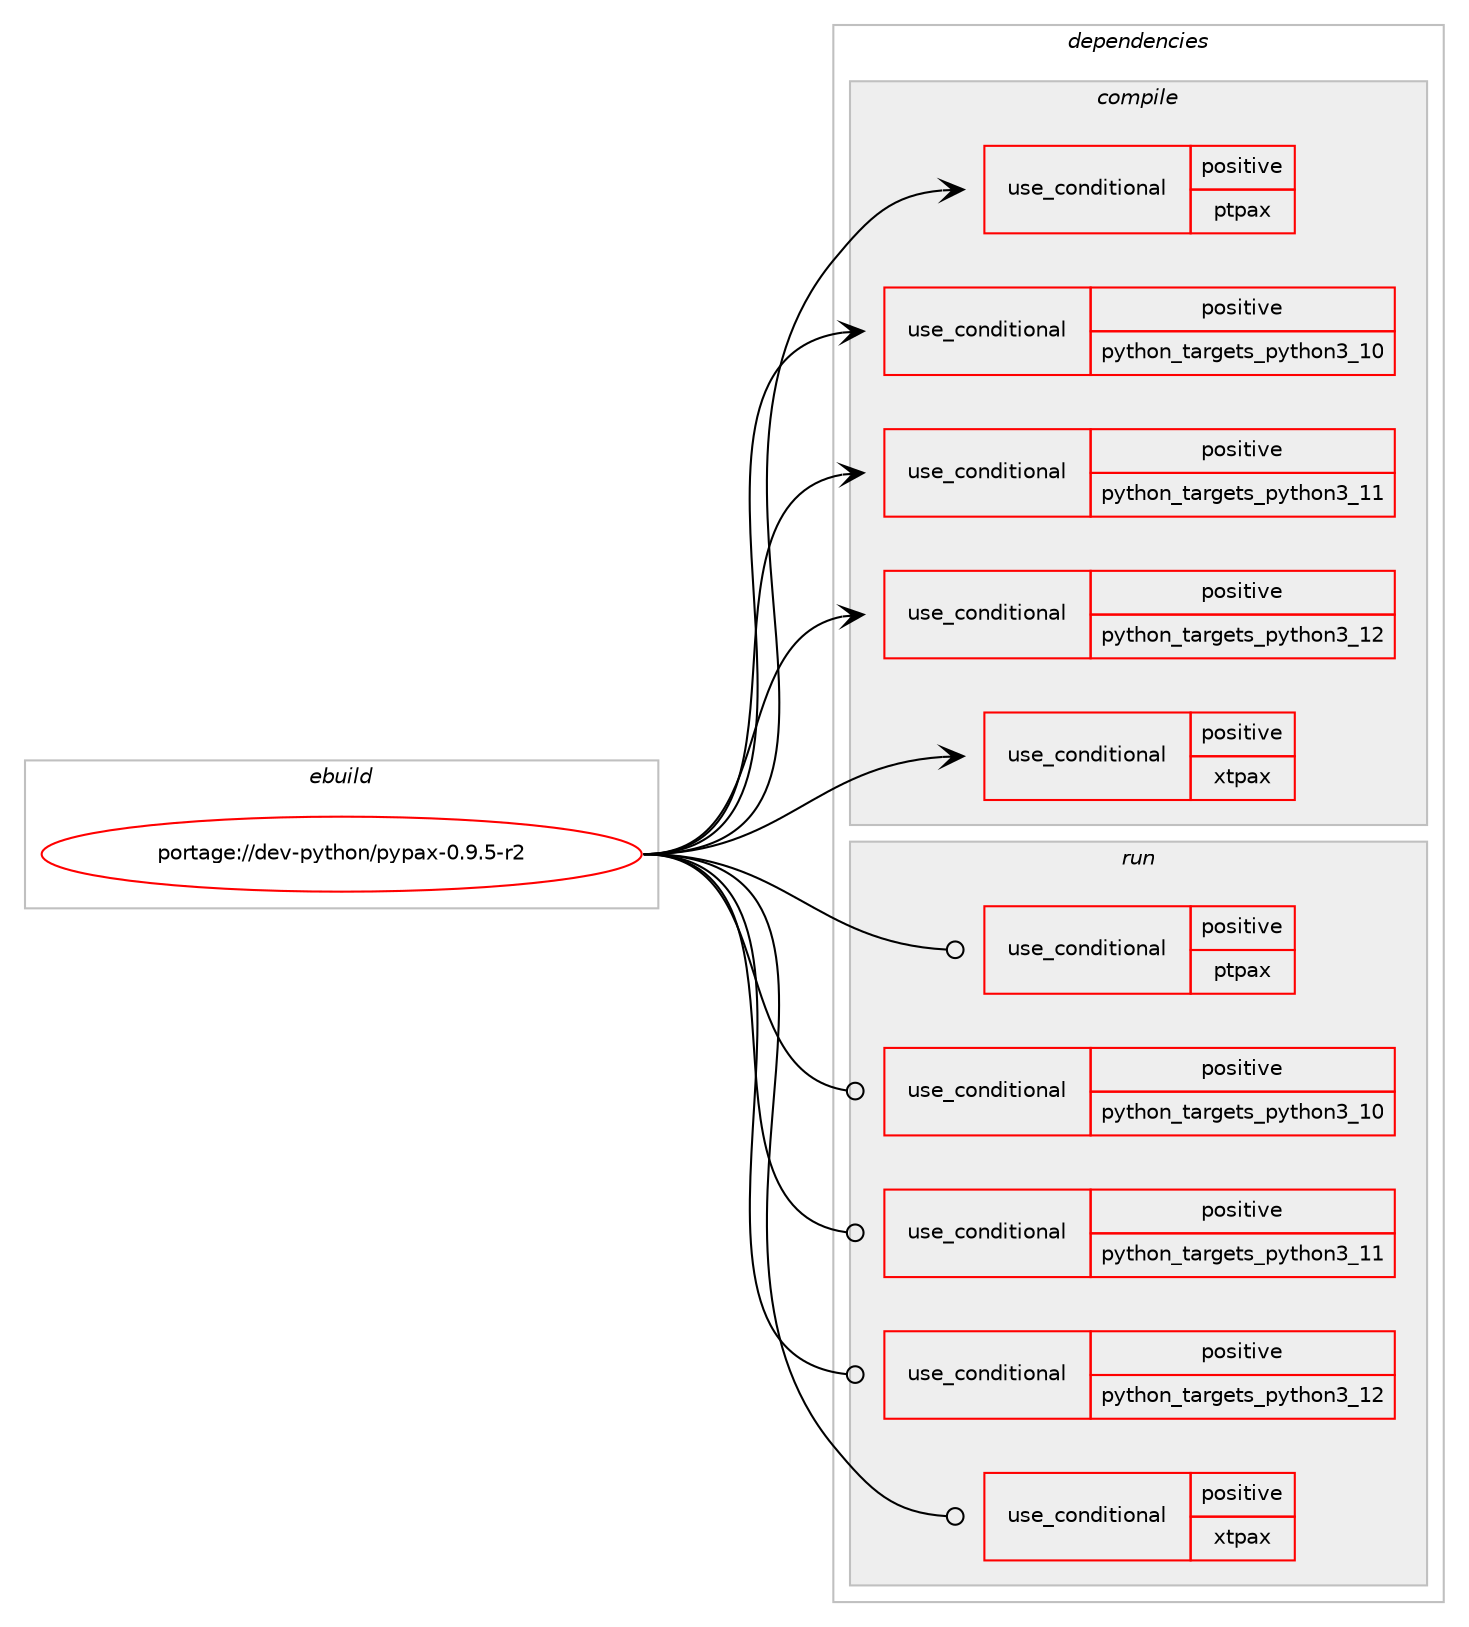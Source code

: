 digraph prolog {

# *************
# Graph options
# *************

newrank=true;
concentrate=true;
compound=true;
graph [rankdir=LR,fontname=Helvetica,fontsize=10,ranksep=1.5];#, ranksep=2.5, nodesep=0.2];
edge  [arrowhead=vee];
node  [fontname=Helvetica,fontsize=10];

# **********
# The ebuild
# **********

subgraph cluster_leftcol {
color=gray;
rank=same;
label=<<i>ebuild</i>>;
id [label="portage://dev-python/pypax-0.9.5-r2", color=red, width=4, href="../dev-python/pypax-0.9.5-r2.svg"];
}

# ****************
# The dependencies
# ****************

subgraph cluster_midcol {
color=gray;
label=<<i>dependencies</i>>;
subgraph cluster_compile {
fillcolor="#eeeeee";
style=filled;
label=<<i>compile</i>>;
subgraph cond36131 {
dependency79014 [label=<<TABLE BORDER="0" CELLBORDER="1" CELLSPACING="0" CELLPADDING="4"><TR><TD ROWSPAN="3" CELLPADDING="10">use_conditional</TD></TR><TR><TD>positive</TD></TR><TR><TD>ptpax</TD></TR></TABLE>>, shape=none, color=red];
# *** BEGIN UNKNOWN DEPENDENCY TYPE (TODO) ***
# dependency79014 -> package_dependency(portage://dev-python/pypax-0.9.5-r2,install,no,dev-libs,elfutils,none,[,,],[],[])
# *** END UNKNOWN DEPENDENCY TYPE (TODO) ***

}
id:e -> dependency79014:w [weight=20,style="solid",arrowhead="vee"];
subgraph cond36132 {
dependency79015 [label=<<TABLE BORDER="0" CELLBORDER="1" CELLSPACING="0" CELLPADDING="4"><TR><TD ROWSPAN="3" CELLPADDING="10">use_conditional</TD></TR><TR><TD>positive</TD></TR><TR><TD>python_targets_python3_10</TD></TR></TABLE>>, shape=none, color=red];
# *** BEGIN UNKNOWN DEPENDENCY TYPE (TODO) ***
# dependency79015 -> package_dependency(portage://dev-python/pypax-0.9.5-r2,install,no,dev-lang,python,none,[,,],[slot(3.10)],[])
# *** END UNKNOWN DEPENDENCY TYPE (TODO) ***

}
id:e -> dependency79015:w [weight=20,style="solid",arrowhead="vee"];
subgraph cond36133 {
dependency79016 [label=<<TABLE BORDER="0" CELLBORDER="1" CELLSPACING="0" CELLPADDING="4"><TR><TD ROWSPAN="3" CELLPADDING="10">use_conditional</TD></TR><TR><TD>positive</TD></TR><TR><TD>python_targets_python3_11</TD></TR></TABLE>>, shape=none, color=red];
# *** BEGIN UNKNOWN DEPENDENCY TYPE (TODO) ***
# dependency79016 -> package_dependency(portage://dev-python/pypax-0.9.5-r2,install,no,dev-lang,python,none,[,,],[slot(3.11)],[])
# *** END UNKNOWN DEPENDENCY TYPE (TODO) ***

}
id:e -> dependency79016:w [weight=20,style="solid",arrowhead="vee"];
subgraph cond36134 {
dependency79017 [label=<<TABLE BORDER="0" CELLBORDER="1" CELLSPACING="0" CELLPADDING="4"><TR><TD ROWSPAN="3" CELLPADDING="10">use_conditional</TD></TR><TR><TD>positive</TD></TR><TR><TD>python_targets_python3_12</TD></TR></TABLE>>, shape=none, color=red];
# *** BEGIN UNKNOWN DEPENDENCY TYPE (TODO) ***
# dependency79017 -> package_dependency(portage://dev-python/pypax-0.9.5-r2,install,no,dev-lang,python,none,[,,],[slot(3.12)],[])
# *** END UNKNOWN DEPENDENCY TYPE (TODO) ***

}
id:e -> dependency79017:w [weight=20,style="solid",arrowhead="vee"];
subgraph cond36135 {
dependency79018 [label=<<TABLE BORDER="0" CELLBORDER="1" CELLSPACING="0" CELLPADDING="4"><TR><TD ROWSPAN="3" CELLPADDING="10">use_conditional</TD></TR><TR><TD>positive</TD></TR><TR><TD>xtpax</TD></TR></TABLE>>, shape=none, color=red];
# *** BEGIN UNKNOWN DEPENDENCY TYPE (TODO) ***
# dependency79018 -> package_dependency(portage://dev-python/pypax-0.9.5-r2,install,no,sys-apps,attr,none,[,,],[],[])
# *** END UNKNOWN DEPENDENCY TYPE (TODO) ***

}
id:e -> dependency79018:w [weight=20,style="solid",arrowhead="vee"];
}
subgraph cluster_compileandrun {
fillcolor="#eeeeee";
style=filled;
label=<<i>compile and run</i>>;
}
subgraph cluster_run {
fillcolor="#eeeeee";
style=filled;
label=<<i>run</i>>;
subgraph cond36136 {
dependency79019 [label=<<TABLE BORDER="0" CELLBORDER="1" CELLSPACING="0" CELLPADDING="4"><TR><TD ROWSPAN="3" CELLPADDING="10">use_conditional</TD></TR><TR><TD>positive</TD></TR><TR><TD>ptpax</TD></TR></TABLE>>, shape=none, color=red];
# *** BEGIN UNKNOWN DEPENDENCY TYPE (TODO) ***
# dependency79019 -> package_dependency(portage://dev-python/pypax-0.9.5-r2,run,no,dev-libs,elfutils,none,[,,],[],[])
# *** END UNKNOWN DEPENDENCY TYPE (TODO) ***

}
id:e -> dependency79019:w [weight=20,style="solid",arrowhead="odot"];
subgraph cond36137 {
dependency79020 [label=<<TABLE BORDER="0" CELLBORDER="1" CELLSPACING="0" CELLPADDING="4"><TR><TD ROWSPAN="3" CELLPADDING="10">use_conditional</TD></TR><TR><TD>positive</TD></TR><TR><TD>python_targets_python3_10</TD></TR></TABLE>>, shape=none, color=red];
# *** BEGIN UNKNOWN DEPENDENCY TYPE (TODO) ***
# dependency79020 -> package_dependency(portage://dev-python/pypax-0.9.5-r2,run,no,dev-lang,python,none,[,,],[slot(3.10)],[])
# *** END UNKNOWN DEPENDENCY TYPE (TODO) ***

}
id:e -> dependency79020:w [weight=20,style="solid",arrowhead="odot"];
subgraph cond36138 {
dependency79021 [label=<<TABLE BORDER="0" CELLBORDER="1" CELLSPACING="0" CELLPADDING="4"><TR><TD ROWSPAN="3" CELLPADDING="10">use_conditional</TD></TR><TR><TD>positive</TD></TR><TR><TD>python_targets_python3_11</TD></TR></TABLE>>, shape=none, color=red];
# *** BEGIN UNKNOWN DEPENDENCY TYPE (TODO) ***
# dependency79021 -> package_dependency(portage://dev-python/pypax-0.9.5-r2,run,no,dev-lang,python,none,[,,],[slot(3.11)],[])
# *** END UNKNOWN DEPENDENCY TYPE (TODO) ***

}
id:e -> dependency79021:w [weight=20,style="solid",arrowhead="odot"];
subgraph cond36139 {
dependency79022 [label=<<TABLE BORDER="0" CELLBORDER="1" CELLSPACING="0" CELLPADDING="4"><TR><TD ROWSPAN="3" CELLPADDING="10">use_conditional</TD></TR><TR><TD>positive</TD></TR><TR><TD>python_targets_python3_12</TD></TR></TABLE>>, shape=none, color=red];
# *** BEGIN UNKNOWN DEPENDENCY TYPE (TODO) ***
# dependency79022 -> package_dependency(portage://dev-python/pypax-0.9.5-r2,run,no,dev-lang,python,none,[,,],[slot(3.12)],[])
# *** END UNKNOWN DEPENDENCY TYPE (TODO) ***

}
id:e -> dependency79022:w [weight=20,style="solid",arrowhead="odot"];
subgraph cond36140 {
dependency79023 [label=<<TABLE BORDER="0" CELLBORDER="1" CELLSPACING="0" CELLPADDING="4"><TR><TD ROWSPAN="3" CELLPADDING="10">use_conditional</TD></TR><TR><TD>positive</TD></TR><TR><TD>xtpax</TD></TR></TABLE>>, shape=none, color=red];
# *** BEGIN UNKNOWN DEPENDENCY TYPE (TODO) ***
# dependency79023 -> package_dependency(portage://dev-python/pypax-0.9.5-r2,run,no,sys-apps,attr,none,[,,],[],[])
# *** END UNKNOWN DEPENDENCY TYPE (TODO) ***

}
id:e -> dependency79023:w [weight=20,style="solid",arrowhead="odot"];
}
}

# **************
# The candidates
# **************

subgraph cluster_choices {
rank=same;
color=gray;
label=<<i>candidates</i>>;

}

}
